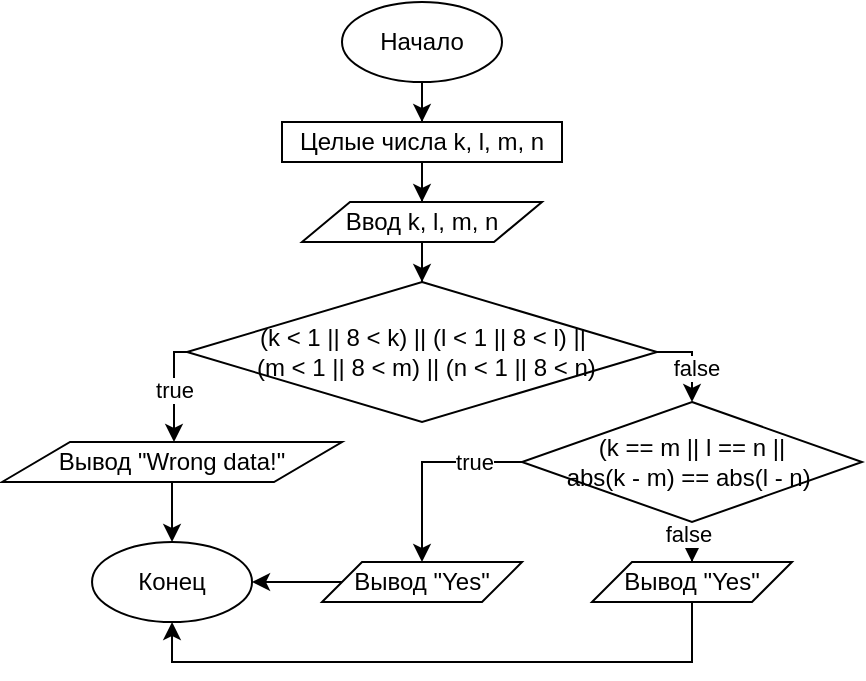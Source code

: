 <mxfile version="14.3.0" type="device"><diagram id="rqQzgaqE5HwuQP4C6qzI" name="Page-1"><mxGraphModel dx="601" dy="350" grid="1" gridSize="10" guides="1" tooltips="1" connect="1" arrows="1" fold="1" page="1" pageScale="1" pageWidth="827" pageHeight="1169" math="0" shadow="0"><root><mxCell id="0"/><mxCell id="1" parent="0"/><mxCell id="X6TsaH43rsw3EuDzbanR-41" style="edgeStyle=orthogonalEdgeStyle;rounded=0;orthogonalLoop=1;jettySize=auto;html=1;entryX=0.5;entryY=0;entryDx=0;entryDy=0;" edge="1" parent="1" source="X6TsaH43rsw3EuDzbanR-42" target="X6TsaH43rsw3EuDzbanR-47"><mxGeometry relative="1" as="geometry"/></mxCell><mxCell id="X6TsaH43rsw3EuDzbanR-42" value="Начало" style="ellipse;whiteSpace=wrap;html=1;" vertex="1" parent="1"><mxGeometry x="310" y="80" width="80" height="40" as="geometry"/></mxCell><mxCell id="X6TsaH43rsw3EuDzbanR-62" style="edgeStyle=orthogonalEdgeStyle;rounded=0;orthogonalLoop=1;jettySize=auto;html=1;" edge="1" parent="1" source="X6TsaH43rsw3EuDzbanR-44" target="X6TsaH43rsw3EuDzbanR-45"><mxGeometry relative="1" as="geometry"/></mxCell><mxCell id="X6TsaH43rsw3EuDzbanR-44" value="Вывод &quot;Wrong data!&quot;" style="shape=parallelogram;perimeter=parallelogramPerimeter;whiteSpace=wrap;html=1;" vertex="1" parent="1"><mxGeometry x="140.02" y="300" width="169.99" height="20" as="geometry"/></mxCell><mxCell id="X6TsaH43rsw3EuDzbanR-45" value="Конец" style="ellipse;whiteSpace=wrap;html=1;" vertex="1" parent="1"><mxGeometry x="185.02" y="350" width="80" height="40" as="geometry"/></mxCell><mxCell id="X6TsaH43rsw3EuDzbanR-46" style="edgeStyle=orthogonalEdgeStyle;rounded=0;orthogonalLoop=1;jettySize=auto;html=1;" edge="1" parent="1" source="X6TsaH43rsw3EuDzbanR-47" target="X6TsaH43rsw3EuDzbanR-49"><mxGeometry relative="1" as="geometry"/></mxCell><mxCell id="X6TsaH43rsw3EuDzbanR-47" value="Целые числа&amp;nbsp;k, l, m, n" style="rounded=0;whiteSpace=wrap;html=1;" vertex="1" parent="1"><mxGeometry x="280" y="140" width="140" height="20" as="geometry"/></mxCell><mxCell id="X6TsaH43rsw3EuDzbanR-48" style="edgeStyle=orthogonalEdgeStyle;rounded=0;orthogonalLoop=1;jettySize=auto;html=1;entryX=0.5;entryY=0;entryDx=0;entryDy=0;" edge="1" parent="1" source="X6TsaH43rsw3EuDzbanR-49" target="X6TsaH43rsw3EuDzbanR-54"><mxGeometry relative="1" as="geometry"/></mxCell><mxCell id="X6TsaH43rsw3EuDzbanR-49" value="Ввод&amp;nbsp;k, l, m, n" style="shape=parallelogram;perimeter=parallelogramPerimeter;whiteSpace=wrap;html=1;" vertex="1" parent="1"><mxGeometry x="290" y="180" width="120" height="20" as="geometry"/></mxCell><mxCell id="X6TsaH43rsw3EuDzbanR-57" style="edgeStyle=orthogonalEdgeStyle;rounded=0;orthogonalLoop=1;jettySize=auto;html=1;entryX=0.5;entryY=0;entryDx=0;entryDy=0;" edge="1" parent="1" source="X6TsaH43rsw3EuDzbanR-54" target="X6TsaH43rsw3EuDzbanR-44"><mxGeometry relative="1" as="geometry"><Array as="points"><mxPoint x="226" y="255"/></Array></mxGeometry></mxCell><mxCell id="X6TsaH43rsw3EuDzbanR-58" value="true" style="edgeLabel;html=1;align=center;verticalAlign=middle;resizable=0;points=[];" vertex="1" connectable="0" parent="X6TsaH43rsw3EuDzbanR-57"><mxGeometry x="-0.046" relative="1" as="geometry"><mxPoint as="offset"/></mxGeometry></mxCell><mxCell id="X6TsaH43rsw3EuDzbanR-60" style="edgeStyle=orthogonalEdgeStyle;rounded=0;orthogonalLoop=1;jettySize=auto;html=1;" edge="1" parent="1" source="X6TsaH43rsw3EuDzbanR-54" target="X6TsaH43rsw3EuDzbanR-59"><mxGeometry relative="1" as="geometry"><Array as="points"><mxPoint x="485" y="255"/></Array></mxGeometry></mxCell><mxCell id="X6TsaH43rsw3EuDzbanR-61" value="false" style="edgeLabel;html=1;align=center;verticalAlign=middle;resizable=0;points=[];" vertex="1" connectable="0" parent="X6TsaH43rsw3EuDzbanR-60"><mxGeometry x="0.174" y="2" relative="1" as="geometry"><mxPoint as="offset"/></mxGeometry></mxCell><mxCell id="X6TsaH43rsw3EuDzbanR-54" value="(k &amp;lt; 1 || 8 &amp;lt; k) || (l &amp;lt; 1 || 8 &amp;lt; l) ||&lt;br&gt;&amp;nbsp;(m &amp;lt; 1 || 8 &amp;lt; m) || (n &amp;lt; 1 || 8 &amp;lt; n)" style="rhombus;whiteSpace=wrap;html=1;" vertex="1" parent="1"><mxGeometry x="232.52" y="220" width="234.99" height="70" as="geometry"/></mxCell><mxCell id="X6TsaH43rsw3EuDzbanR-65" style="edgeStyle=orthogonalEdgeStyle;rounded=0;orthogonalLoop=1;jettySize=auto;html=1;" edge="1" parent="1" source="X6TsaH43rsw3EuDzbanR-59" target="X6TsaH43rsw3EuDzbanR-63"><mxGeometry relative="1" as="geometry"><Array as="points"><mxPoint x="350" y="310"/></Array></mxGeometry></mxCell><mxCell id="X6TsaH43rsw3EuDzbanR-66" value="true" style="edgeLabel;html=1;align=center;verticalAlign=middle;resizable=0;points=[];" vertex="1" connectable="0" parent="X6TsaH43rsw3EuDzbanR-65"><mxGeometry x="-0.513" relative="1" as="geometry"><mxPoint as="offset"/></mxGeometry></mxCell><mxCell id="X6TsaH43rsw3EuDzbanR-69" style="edgeStyle=orthogonalEdgeStyle;rounded=0;orthogonalLoop=1;jettySize=auto;html=1;" edge="1" parent="1" source="X6TsaH43rsw3EuDzbanR-59" target="X6TsaH43rsw3EuDzbanR-68"><mxGeometry relative="1" as="geometry"/></mxCell><mxCell id="X6TsaH43rsw3EuDzbanR-70" value="false" style="edgeLabel;html=1;align=center;verticalAlign=middle;resizable=0;points=[];" vertex="1" connectable="0" parent="X6TsaH43rsw3EuDzbanR-69"><mxGeometry x="0.529" y="-2" relative="1" as="geometry"><mxPoint as="offset"/></mxGeometry></mxCell><mxCell id="X6TsaH43rsw3EuDzbanR-59" value="(k == m || l == n || &lt;br&gt;abs(k - m) == abs(l - n)&amp;nbsp;" style="rhombus;whiteSpace=wrap;html=1;" vertex="1" parent="1"><mxGeometry x="400" y="280" width="170" height="60" as="geometry"/></mxCell><mxCell id="X6TsaH43rsw3EuDzbanR-67" style="edgeStyle=orthogonalEdgeStyle;rounded=0;orthogonalLoop=1;jettySize=auto;html=1;" edge="1" parent="1" source="X6TsaH43rsw3EuDzbanR-63" target="X6TsaH43rsw3EuDzbanR-45"><mxGeometry relative="1" as="geometry"/></mxCell><mxCell id="X6TsaH43rsw3EuDzbanR-63" value="Вывод &quot;Yes&quot;" style="shape=parallelogram;perimeter=parallelogramPerimeter;whiteSpace=wrap;html=1;fixedSize=1;" vertex="1" parent="1"><mxGeometry x="300.02" y="360" width="100" height="20" as="geometry"/></mxCell><mxCell id="X6TsaH43rsw3EuDzbanR-71" style="edgeStyle=orthogonalEdgeStyle;rounded=0;orthogonalLoop=1;jettySize=auto;html=1;entryX=0.5;entryY=1;entryDx=0;entryDy=0;" edge="1" parent="1" source="X6TsaH43rsw3EuDzbanR-68" target="X6TsaH43rsw3EuDzbanR-45"><mxGeometry relative="1" as="geometry"><Array as="points"><mxPoint x="485" y="410"/><mxPoint x="225" y="410"/></Array></mxGeometry></mxCell><mxCell id="X6TsaH43rsw3EuDzbanR-68" value="Вывод &quot;Yes&quot;" style="shape=parallelogram;perimeter=parallelogramPerimeter;whiteSpace=wrap;html=1;fixedSize=1;" vertex="1" parent="1"><mxGeometry x="435" y="360" width="100" height="20" as="geometry"/></mxCell></root></mxGraphModel></diagram></mxfile>
